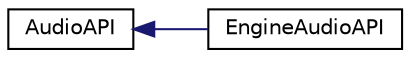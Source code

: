 digraph "Graphical Class Hierarchy"
{
 // LATEX_PDF_SIZE
  edge [fontname="Helvetica",fontsize="10",labelfontname="Helvetica",labelfontsize="10"];
  node [fontname="Helvetica",fontsize="10",shape=record];
  rankdir="LR";
  Node0 [label="AudioAPI",height=0.2,width=0.4,color="black", fillcolor="white", style="filled",URL="$class_audio_a_p_i.html",tooltip=" "];
  Node0 -> Node1 [dir="back",color="midnightblue",fontsize="10",style="solid",fontname="Helvetica"];
  Node1 [label="EngineAudioAPI",height=0.2,width=0.4,color="black", fillcolor="white", style="filled",URL="$class_engine_audio_a_p_i.html",tooltip=" "];
}
